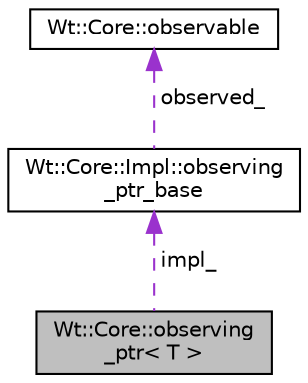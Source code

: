 digraph "Wt::Core::observing_ptr&lt; T &gt;"
{
 // LATEX_PDF_SIZE
  edge [fontname="Helvetica",fontsize="10",labelfontname="Helvetica",labelfontsize="10"];
  node [fontname="Helvetica",fontsize="10",shape=record];
  Node1 [label="Wt::Core::observing\l_ptr\< T \>",height=0.2,width=0.4,color="black", fillcolor="grey75", style="filled", fontcolor="black",tooltip="A safe smart pointer for an observable."];
  Node2 -> Node1 [dir="back",color="darkorchid3",fontsize="10",style="dashed",label=" impl_" ,fontname="Helvetica"];
  Node2 [label="Wt::Core::Impl::observing\l_ptr_base",height=0.2,width=0.4,color="black", fillcolor="white", style="filled",URL="$structWt_1_1Core_1_1Impl_1_1observing__ptr__base.html",tooltip=" "];
  Node3 -> Node2 [dir="back",color="darkorchid3",fontsize="10",style="dashed",label=" observed_" ,fontname="Helvetica"];
  Node3 [label="Wt::Core::observable",height=0.2,width=0.4,color="black", fillcolor="white", style="filled",URL="$classWt_1_1Core_1_1observable.html",tooltip="A base class for objects whose life-time can be tracked."];
}
